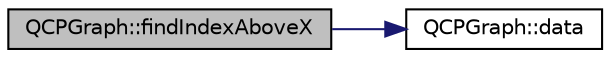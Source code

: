 digraph "QCPGraph::findIndexAboveX"
{
 // LATEX_PDF_SIZE
  edge [fontname="Helvetica",fontsize="10",labelfontname="Helvetica",labelfontsize="10"];
  node [fontname="Helvetica",fontsize="10",shape=record];
  rankdir="LR";
  Node1 [label="QCPGraph::findIndexAboveX",height=0.2,width=0.4,color="black", fillcolor="grey75", style="filled", fontcolor="black",tooltip=" "];
  Node1 -> Node2 [color="midnightblue",fontsize="10",style="solid",fontname="Helvetica"];
  Node2 [label="QCPGraph::data",height=0.2,width=0.4,color="black", fillcolor="white", style="filled",URL="$classQCPGraph.html#a141aa31a1f19bbd0ce60f55eaeb9ea60",tooltip=" "];
}
